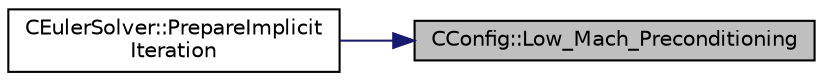 digraph "CConfig::Low_Mach_Preconditioning"
{
 // LATEX_PDF_SIZE
  edge [fontname="Helvetica",fontsize="10",labelfontname="Helvetica",labelfontsize="10"];
  node [fontname="Helvetica",fontsize="10",shape=record];
  rankdir="RL";
  Node1 [label="CConfig::Low_Mach_Preconditioning",height=0.2,width=0.4,color="black", fillcolor="grey75", style="filled", fontcolor="black",tooltip="Get information about the Low Mach Preconditioning."];
  Node1 -> Node2 [dir="back",color="midnightblue",fontsize="10",style="solid",fontname="Helvetica"];
  Node2 [label="CEulerSolver::PrepareImplicit\lIteration",height=0.2,width=0.4,color="black", fillcolor="white", style="filled",URL="$classCEulerSolver.html#afd623280ddc50fbc59b7ddcc9e638217",tooltip="Prepare an implicit iteration."];
}
